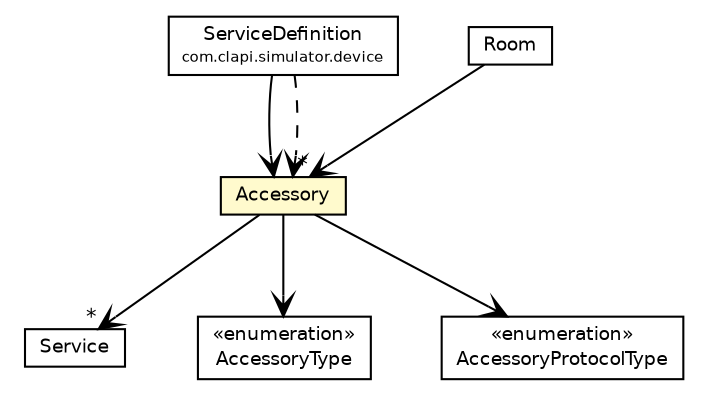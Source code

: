 #!/usr/local/bin/dot
#
# Class diagram 
# Generated by UMLGraph version 5.1 (http://www.umlgraph.org/)
#

digraph G {
	edge [fontname="Helvetica",fontsize=10,labelfontname="Helvetica",labelfontsize=10];
	node [fontname="Helvetica",fontsize=10,shape=plaintext];
	nodesep=0.25;
	ranksep=0.5;
	// com.clapi.simulator.device.ServiceDefinition
	c161 [label=<<table title="com.clapi.simulator.device.ServiceDefinition" border="0" cellborder="1" cellspacing="0" cellpadding="2" port="p" href="../simulator/device/ServiceDefinition.html">
		<tr><td><table border="0" cellspacing="0" cellpadding="1">
<tr><td align="center" balign="center"> ServiceDefinition </td></tr>
<tr><td align="center" balign="center"><font point-size="7.0"> com.clapi.simulator.device </font></td></tr>
		</table></td></tr>
		</table>>, fontname="Helvetica", fontcolor="black", fontsize=9.0];
	// com.clapi.data.Room
	c162 [label=<<table title="com.clapi.data.Room" border="0" cellborder="1" cellspacing="0" cellpadding="2" port="p" href="./Room.html">
		<tr><td><table border="0" cellspacing="0" cellpadding="1">
<tr><td align="center" balign="center"> Room </td></tr>
		</table></td></tr>
		</table>>, fontname="Helvetica", fontcolor="black", fontsize=9.0];
	// com.clapi.data.Service
	c163 [label=<<table title="com.clapi.data.Service" border="0" cellborder="1" cellspacing="0" cellpadding="2" port="p" href="./Service.html">
		<tr><td><table border="0" cellspacing="0" cellpadding="1">
<tr><td align="center" balign="center"> Service </td></tr>
		</table></td></tr>
		</table>>, fontname="Helvetica", fontcolor="black", fontsize=9.0];
	// com.clapi.data.Accessory
	c164 [label=<<table title="com.clapi.data.Accessory" border="0" cellborder="1" cellspacing="0" cellpadding="2" port="p" bgcolor="lemonChiffon" href="./Accessory.html">
		<tr><td><table border="0" cellspacing="0" cellpadding="1">
<tr><td align="center" balign="center"> Accessory </td></tr>
		</table></td></tr>
		</table>>, fontname="Helvetica", fontcolor="black", fontsize=9.0];
	// com.clapi.data.Accessory.AccessoryType
	c165 [label=<<table title="com.clapi.data.Accessory.AccessoryType" border="0" cellborder="1" cellspacing="0" cellpadding="2" port="p" href="./Accessory.AccessoryType.html">
		<tr><td><table border="0" cellspacing="0" cellpadding="1">
<tr><td align="center" balign="center"> &#171;enumeration&#187; </td></tr>
<tr><td align="center" balign="center"> AccessoryType </td></tr>
		</table></td></tr>
		</table>>, fontname="Helvetica", fontcolor="black", fontsize=9.0];
	// com.clapi.data.Accessory.AccessoryProtocolType
	c166 [label=<<table title="com.clapi.data.Accessory.AccessoryProtocolType" border="0" cellborder="1" cellspacing="0" cellpadding="2" port="p" href="./Accessory.AccessoryProtocolType.html">
		<tr><td><table border="0" cellspacing="0" cellpadding="1">
<tr><td align="center" balign="center"> &#171;enumeration&#187; </td></tr>
<tr><td align="center" balign="center"> AccessoryProtocolType </td></tr>
		</table></td></tr>
		</table>>, fontname="Helvetica", fontcolor="black", fontsize=9.0];
	// com.clapi.simulator.device.ServiceDefinition NAVASSOC com.clapi.data.Accessory
	c161:p -> c164:p [taillabel="", label="", headlabel="", fontname="Helvetica", fontcolor="black", fontsize=10.0, color="black", arrowhead=open];
	// com.clapi.data.Room NAVASSOC com.clapi.data.Accessory
	c162:p -> c164:p [taillabel="", label="", headlabel="*", fontname="Helvetica", fontcolor="black", fontsize=10.0, color="black", arrowhead=open];
	// com.clapi.data.Accessory NAVASSOC com.clapi.data.Service
	c164:p -> c163:p [taillabel="", label="", headlabel="*", fontname="Helvetica", fontcolor="black", fontsize=10.0, color="black", arrowhead=open];
	// com.clapi.data.Accessory NAVASSOC com.clapi.data.Accessory.AccessoryType
	c164:p -> c165:p [taillabel="", label="", headlabel="", fontname="Helvetica", fontcolor="black", fontsize=10.0, color="black", arrowhead=open];
	// com.clapi.data.Accessory NAVASSOC com.clapi.data.Accessory.AccessoryProtocolType
	c164:p -> c166:p [taillabel="", label="", headlabel="", fontname="Helvetica", fontcolor="black", fontsize=10.0, color="black", arrowhead=open];
	// com.clapi.simulator.device.ServiceDefinition DEPEND com.clapi.data.Accessory
	c161:p -> c164:p [taillabel="", label="", headlabel="", fontname="Helvetica", fontcolor="black", fontsize=10.0, color="black", arrowhead=open, style=dashed];
}

